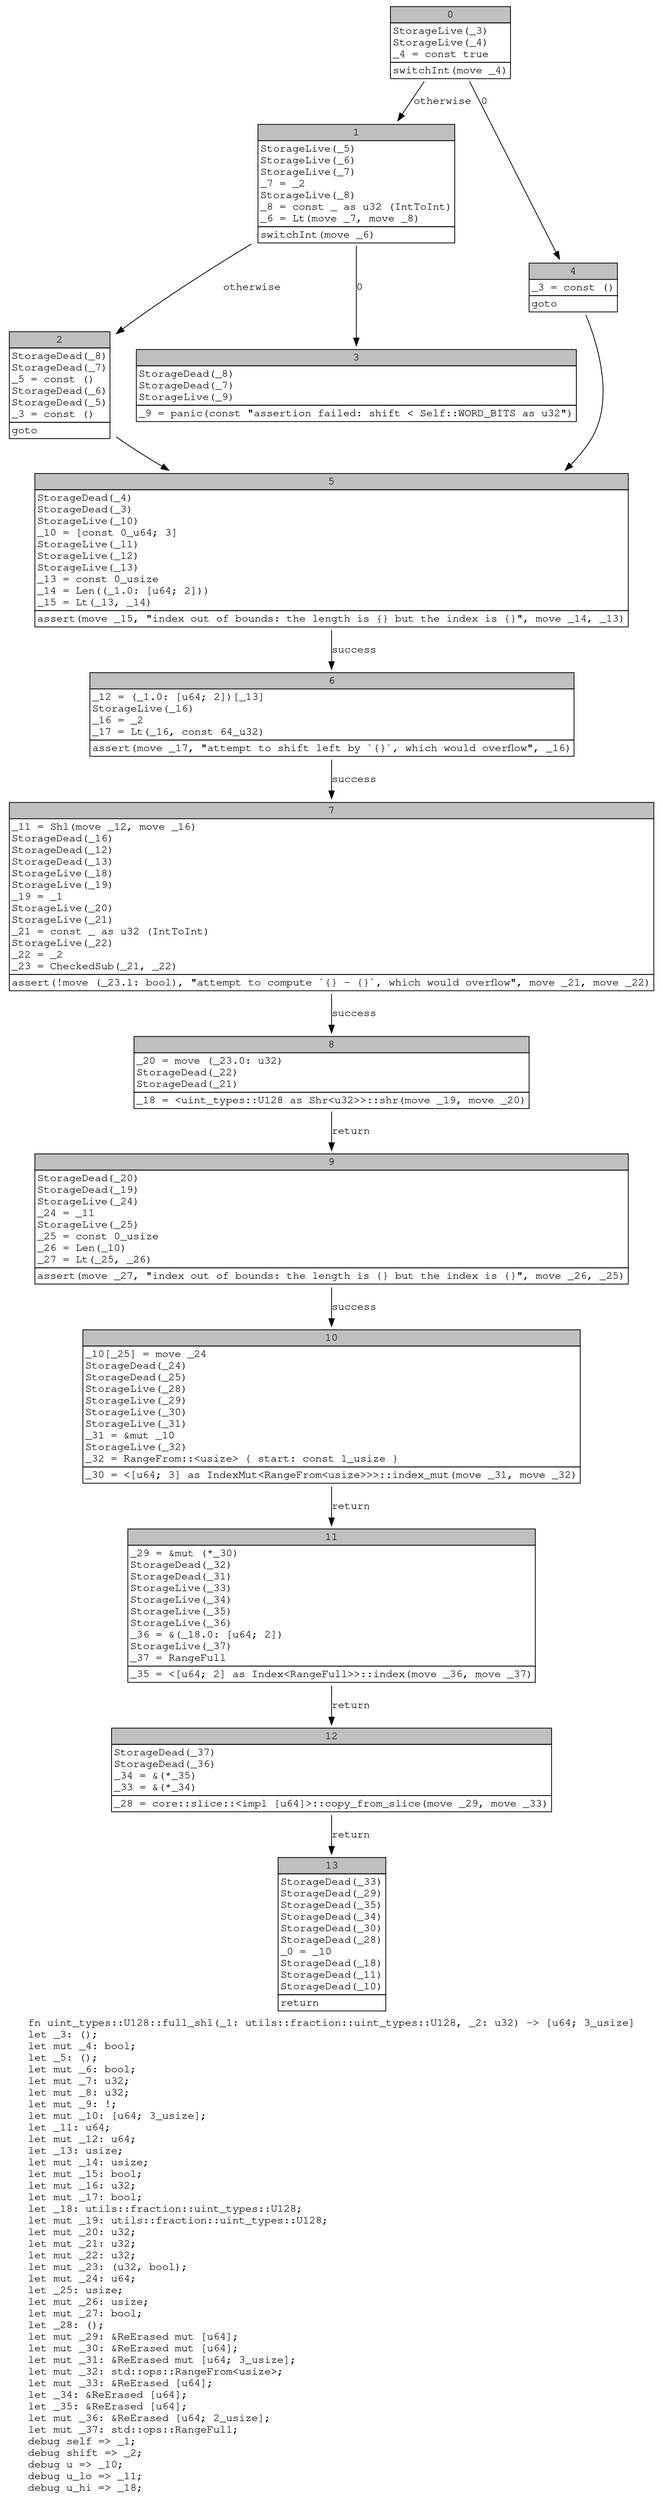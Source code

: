 digraph Mir_0_11892 {
    graph [fontname="Courier, monospace"];
    node [fontname="Courier, monospace"];
    edge [fontname="Courier, monospace"];
    label=<fn uint_types::U128::full_shl(_1: utils::fraction::uint_types::U128, _2: u32) -&gt; [u64; 3_usize]<br align="left"/>let _3: ();<br align="left"/>let mut _4: bool;<br align="left"/>let _5: ();<br align="left"/>let mut _6: bool;<br align="left"/>let mut _7: u32;<br align="left"/>let mut _8: u32;<br align="left"/>let mut _9: !;<br align="left"/>let mut _10: [u64; 3_usize];<br align="left"/>let _11: u64;<br align="left"/>let mut _12: u64;<br align="left"/>let _13: usize;<br align="left"/>let mut _14: usize;<br align="left"/>let mut _15: bool;<br align="left"/>let mut _16: u32;<br align="left"/>let mut _17: bool;<br align="left"/>let _18: utils::fraction::uint_types::U128;<br align="left"/>let mut _19: utils::fraction::uint_types::U128;<br align="left"/>let mut _20: u32;<br align="left"/>let mut _21: u32;<br align="left"/>let mut _22: u32;<br align="left"/>let mut _23: (u32, bool);<br align="left"/>let mut _24: u64;<br align="left"/>let _25: usize;<br align="left"/>let mut _26: usize;<br align="left"/>let mut _27: bool;<br align="left"/>let _28: ();<br align="left"/>let mut _29: &amp;ReErased mut [u64];<br align="left"/>let mut _30: &amp;ReErased mut [u64];<br align="left"/>let mut _31: &amp;ReErased mut [u64; 3_usize];<br align="left"/>let mut _32: std::ops::RangeFrom&lt;usize&gt;;<br align="left"/>let mut _33: &amp;ReErased [u64];<br align="left"/>let _34: &amp;ReErased [u64];<br align="left"/>let _35: &amp;ReErased [u64];<br align="left"/>let mut _36: &amp;ReErased [u64; 2_usize];<br align="left"/>let mut _37: std::ops::RangeFull;<br align="left"/>debug self =&gt; _1;<br align="left"/>debug shift =&gt; _2;<br align="left"/>debug u =&gt; _10;<br align="left"/>debug u_lo =&gt; _11;<br align="left"/>debug u_hi =&gt; _18;<br align="left"/>>;
    bb0__0_11892 [shape="none", label=<<table border="0" cellborder="1" cellspacing="0"><tr><td bgcolor="gray" align="center" colspan="1">0</td></tr><tr><td align="left" balign="left">StorageLive(_3)<br/>StorageLive(_4)<br/>_4 = const true<br/></td></tr><tr><td align="left">switchInt(move _4)</td></tr></table>>];
    bb1__0_11892 [shape="none", label=<<table border="0" cellborder="1" cellspacing="0"><tr><td bgcolor="gray" align="center" colspan="1">1</td></tr><tr><td align="left" balign="left">StorageLive(_5)<br/>StorageLive(_6)<br/>StorageLive(_7)<br/>_7 = _2<br/>StorageLive(_8)<br/>_8 = const _ as u32 (IntToInt)<br/>_6 = Lt(move _7, move _8)<br/></td></tr><tr><td align="left">switchInt(move _6)</td></tr></table>>];
    bb2__0_11892 [shape="none", label=<<table border="0" cellborder="1" cellspacing="0"><tr><td bgcolor="gray" align="center" colspan="1">2</td></tr><tr><td align="left" balign="left">StorageDead(_8)<br/>StorageDead(_7)<br/>_5 = const ()<br/>StorageDead(_6)<br/>StorageDead(_5)<br/>_3 = const ()<br/></td></tr><tr><td align="left">goto</td></tr></table>>];
    bb3__0_11892 [shape="none", label=<<table border="0" cellborder="1" cellspacing="0"><tr><td bgcolor="gray" align="center" colspan="1">3</td></tr><tr><td align="left" balign="left">StorageDead(_8)<br/>StorageDead(_7)<br/>StorageLive(_9)<br/></td></tr><tr><td align="left">_9 = panic(const &quot;assertion failed: shift &lt; Self::WORD_BITS as u32&quot;)</td></tr></table>>];
    bb4__0_11892 [shape="none", label=<<table border="0" cellborder="1" cellspacing="0"><tr><td bgcolor="gray" align="center" colspan="1">4</td></tr><tr><td align="left" balign="left">_3 = const ()<br/></td></tr><tr><td align="left">goto</td></tr></table>>];
    bb5__0_11892 [shape="none", label=<<table border="0" cellborder="1" cellspacing="0"><tr><td bgcolor="gray" align="center" colspan="1">5</td></tr><tr><td align="left" balign="left">StorageDead(_4)<br/>StorageDead(_3)<br/>StorageLive(_10)<br/>_10 = [const 0_u64; 3]<br/>StorageLive(_11)<br/>StorageLive(_12)<br/>StorageLive(_13)<br/>_13 = const 0_usize<br/>_14 = Len((_1.0: [u64; 2]))<br/>_15 = Lt(_13, _14)<br/></td></tr><tr><td align="left">assert(move _15, &quot;index out of bounds: the length is {} but the index is {}&quot;, move _14, _13)</td></tr></table>>];
    bb6__0_11892 [shape="none", label=<<table border="0" cellborder="1" cellspacing="0"><tr><td bgcolor="gray" align="center" colspan="1">6</td></tr><tr><td align="left" balign="left">_12 = (_1.0: [u64; 2])[_13]<br/>StorageLive(_16)<br/>_16 = _2<br/>_17 = Lt(_16, const 64_u32)<br/></td></tr><tr><td align="left">assert(move _17, &quot;attempt to shift left by `{}`, which would overflow&quot;, _16)</td></tr></table>>];
    bb7__0_11892 [shape="none", label=<<table border="0" cellborder="1" cellspacing="0"><tr><td bgcolor="gray" align="center" colspan="1">7</td></tr><tr><td align="left" balign="left">_11 = Shl(move _12, move _16)<br/>StorageDead(_16)<br/>StorageDead(_12)<br/>StorageDead(_13)<br/>StorageLive(_18)<br/>StorageLive(_19)<br/>_19 = _1<br/>StorageLive(_20)<br/>StorageLive(_21)<br/>_21 = const _ as u32 (IntToInt)<br/>StorageLive(_22)<br/>_22 = _2<br/>_23 = CheckedSub(_21, _22)<br/></td></tr><tr><td align="left">assert(!move (_23.1: bool), &quot;attempt to compute `{} - {}`, which would overflow&quot;, move _21, move _22)</td></tr></table>>];
    bb8__0_11892 [shape="none", label=<<table border="0" cellborder="1" cellspacing="0"><tr><td bgcolor="gray" align="center" colspan="1">8</td></tr><tr><td align="left" balign="left">_20 = move (_23.0: u32)<br/>StorageDead(_22)<br/>StorageDead(_21)<br/></td></tr><tr><td align="left">_18 = &lt;uint_types::U128 as Shr&lt;u32&gt;&gt;::shr(move _19, move _20)</td></tr></table>>];
    bb9__0_11892 [shape="none", label=<<table border="0" cellborder="1" cellspacing="0"><tr><td bgcolor="gray" align="center" colspan="1">9</td></tr><tr><td align="left" balign="left">StorageDead(_20)<br/>StorageDead(_19)<br/>StorageLive(_24)<br/>_24 = _11<br/>StorageLive(_25)<br/>_25 = const 0_usize<br/>_26 = Len(_10)<br/>_27 = Lt(_25, _26)<br/></td></tr><tr><td align="left">assert(move _27, &quot;index out of bounds: the length is {} but the index is {}&quot;, move _26, _25)</td></tr></table>>];
    bb10__0_11892 [shape="none", label=<<table border="0" cellborder="1" cellspacing="0"><tr><td bgcolor="gray" align="center" colspan="1">10</td></tr><tr><td align="left" balign="left">_10[_25] = move _24<br/>StorageDead(_24)<br/>StorageDead(_25)<br/>StorageLive(_28)<br/>StorageLive(_29)<br/>StorageLive(_30)<br/>StorageLive(_31)<br/>_31 = &amp;mut _10<br/>StorageLive(_32)<br/>_32 = RangeFrom::&lt;usize&gt; { start: const 1_usize }<br/></td></tr><tr><td align="left">_30 = &lt;[u64; 3] as IndexMut&lt;RangeFrom&lt;usize&gt;&gt;&gt;::index_mut(move _31, move _32)</td></tr></table>>];
    bb11__0_11892 [shape="none", label=<<table border="0" cellborder="1" cellspacing="0"><tr><td bgcolor="gray" align="center" colspan="1">11</td></tr><tr><td align="left" balign="left">_29 = &amp;mut (*_30)<br/>StorageDead(_32)<br/>StorageDead(_31)<br/>StorageLive(_33)<br/>StorageLive(_34)<br/>StorageLive(_35)<br/>StorageLive(_36)<br/>_36 = &amp;(_18.0: [u64; 2])<br/>StorageLive(_37)<br/>_37 = RangeFull<br/></td></tr><tr><td align="left">_35 = &lt;[u64; 2] as Index&lt;RangeFull&gt;&gt;::index(move _36, move _37)</td></tr></table>>];
    bb12__0_11892 [shape="none", label=<<table border="0" cellborder="1" cellspacing="0"><tr><td bgcolor="gray" align="center" colspan="1">12</td></tr><tr><td align="left" balign="left">StorageDead(_37)<br/>StorageDead(_36)<br/>_34 = &amp;(*_35)<br/>_33 = &amp;(*_34)<br/></td></tr><tr><td align="left">_28 = core::slice::&lt;impl [u64]&gt;::copy_from_slice(move _29, move _33)</td></tr></table>>];
    bb13__0_11892 [shape="none", label=<<table border="0" cellborder="1" cellspacing="0"><tr><td bgcolor="gray" align="center" colspan="1">13</td></tr><tr><td align="left" balign="left">StorageDead(_33)<br/>StorageDead(_29)<br/>StorageDead(_35)<br/>StorageDead(_34)<br/>StorageDead(_30)<br/>StorageDead(_28)<br/>_0 = _10<br/>StorageDead(_18)<br/>StorageDead(_11)<br/>StorageDead(_10)<br/></td></tr><tr><td align="left">return</td></tr></table>>];
    bb0__0_11892 -> bb4__0_11892 [label="0"];
    bb0__0_11892 -> bb1__0_11892 [label="otherwise"];
    bb1__0_11892 -> bb3__0_11892 [label="0"];
    bb1__0_11892 -> bb2__0_11892 [label="otherwise"];
    bb2__0_11892 -> bb5__0_11892 [label=""];
    bb4__0_11892 -> bb5__0_11892 [label=""];
    bb5__0_11892 -> bb6__0_11892 [label="success"];
    bb6__0_11892 -> bb7__0_11892 [label="success"];
    bb7__0_11892 -> bb8__0_11892 [label="success"];
    bb8__0_11892 -> bb9__0_11892 [label="return"];
    bb9__0_11892 -> bb10__0_11892 [label="success"];
    bb10__0_11892 -> bb11__0_11892 [label="return"];
    bb11__0_11892 -> bb12__0_11892 [label="return"];
    bb12__0_11892 -> bb13__0_11892 [label="return"];
}
